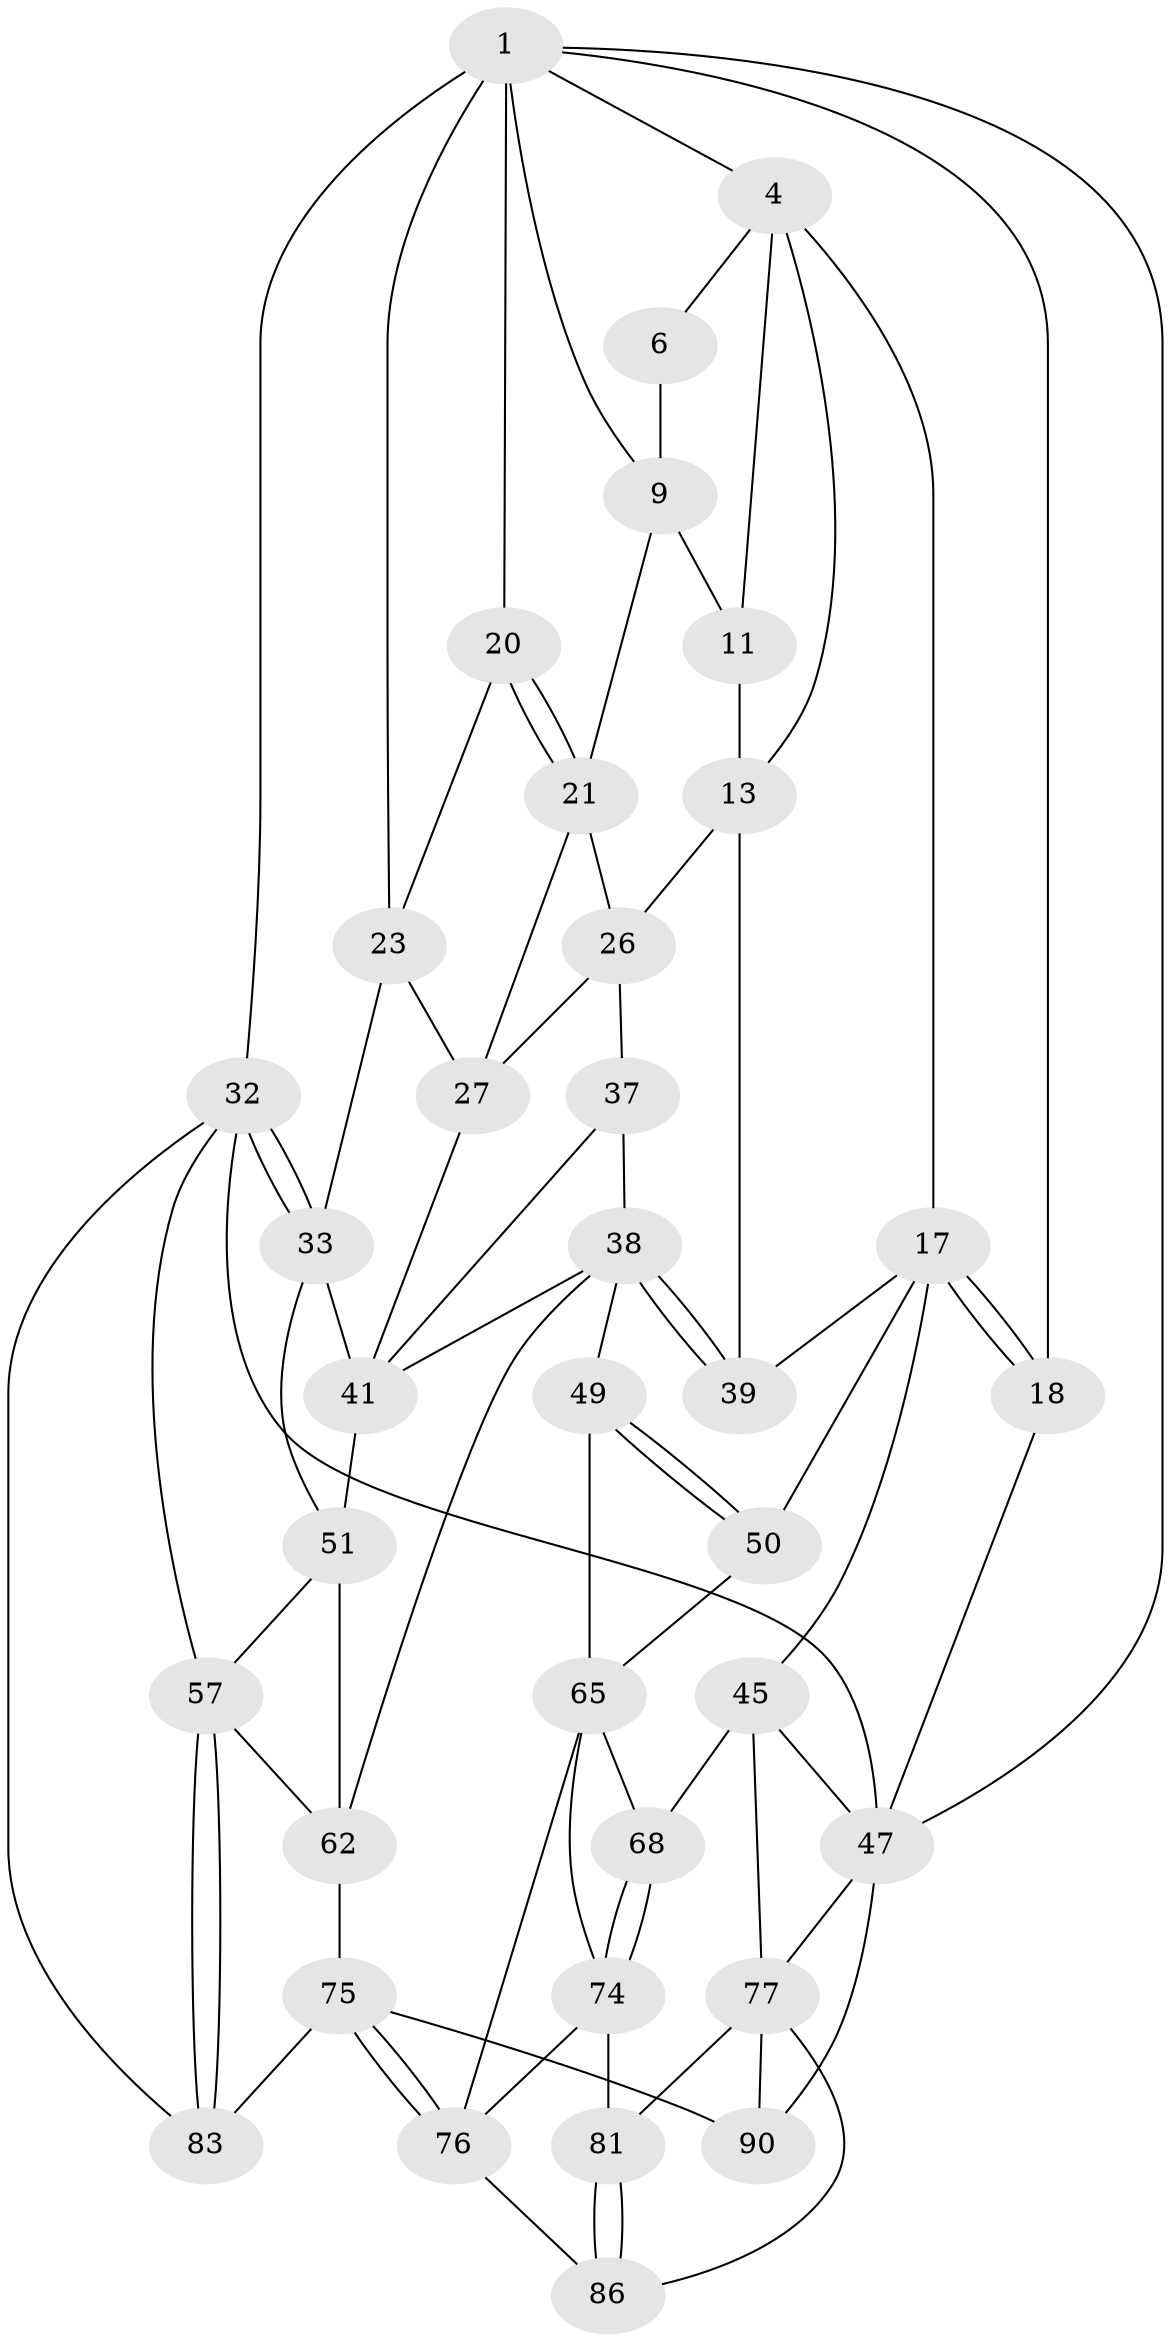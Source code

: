 // original degree distribution, {3: 0.02197802197802198, 5: 0.5494505494505495, 6: 0.1978021978021978, 4: 0.23076923076923078}
// Generated by graph-tools (version 1.1) at 2025/21/03/04/25 18:21:14]
// undirected, 36 vertices, 80 edges
graph export_dot {
graph [start="1"]
  node [color=gray90,style=filled];
  1 [pos="+0.637540829170317+0",super="+7+2"];
  4 [pos="+0.09882936855152928+0",super="+14+5"];
  6 [pos="+0.6256843882339042+0"];
  9 [pos="+0.6462081782928417+0.14813528166084997",super="+10+19"];
  11 [pos="+0.44198732578691124+0.18296991493219503",super="+12"];
  13 [pos="+0.3996849320739536+0.24174401278510008",super="+25"];
  17 [pos="+0.14082349970492428+0.2822247737301077",super="+40"];
  18 [pos="+0+0.31330892699825874"];
  20 [pos="+0.735030457934121+0.22884022299345722"];
  21 [pos="+0.6898284949071506+0.28333693386328135",super="+22"];
  23 [pos="+0.8545342142527557+0.24931172202396384",super="+24+30"];
  26 [pos="+0.5199761159704237+0.3079933099602228",super="+29"];
  27 [pos="+0.7365749577241495+0.37459787992401555",super="+28+31"];
  32 [pos="+1+0.4620538086903636",super="+56"];
  33 [pos="+0.9300476948982825+0.43973146317372447",super="+34"];
  37 [pos="+0.5653329418587215+0.49194311255435585"];
  38 [pos="+0.4642920120197689+0.475547838564824",super="+48"];
  39 [pos="+0.37557512838241813+0.31796118276346697"];
  41 [pos="+0.8219443851809703+0.5220202727470521",super="+42"];
  45 [pos="+0.09873519169134645+0.6200254361270776",super="+69+46"];
  47 [pos="+0+0.6582012577854033",super="+87"];
  49 [pos="+0.41414112335704617+0.6366157528890294",super="+64"];
  50 [pos="+0.40371349735925977+0.6425822592623814"];
  51 [pos="+0.8867932808284213+0.5401056418956756",super="+52+54"];
  57 [pos="+1+0.6984103961274063",super="+58"];
  62 [pos="+0.6877904976595396+0.7233329091883971",super="+71"];
  65 [pos="+0.49219940011778984+0.8232270107635473",super="+72+66"];
  68 [pos="+0.3312760365372268+0.6958496616361812"];
  74 [pos="+0.4346716450957268+0.8382552162032837",super="+80"];
  75 [pos="+0.6193589901003783+0.8801502728523634",super="+85"];
  76 [pos="+0.5851217940247696+0.8721274491834428",super="+82"];
  77 [pos="+0.2780728518557664+0.8631984412638699",super="+78"];
  81 [pos="+0.3360956699557781+0.8629120772981163"];
  83 [pos="+0.8346554851776357+1",super="+84"];
  86 [pos="+0.4287478609006455+0.9735166221721712"];
  90 [pos="+0.48926237398590056+1"];
  1 -- 20;
  1 -- 23;
  1 -- 9;
  1 -- 32 [weight=2];
  1 -- 18;
  1 -- 4;
  1 -- 47;
  4 -- 17;
  4 -- 13;
  4 -- 6;
  4 -- 11;
  6 -- 9;
  9 -- 11 [weight=2];
  9 -- 21;
  11 -- 13;
  13 -- 26;
  13 -- 39;
  17 -- 18;
  17 -- 18;
  17 -- 50;
  17 -- 45;
  17 -- 39;
  18 -- 47;
  20 -- 21;
  20 -- 21;
  20 -- 23;
  21 -- 26;
  21 -- 27;
  23 -- 27 [weight=2];
  23 -- 33;
  26 -- 27 [weight=2];
  26 -- 37;
  27 -- 41;
  32 -- 33;
  32 -- 33;
  32 -- 57;
  32 -- 83;
  32 -- 47;
  33 -- 51;
  33 -- 41;
  37 -- 38;
  37 -- 41;
  38 -- 39;
  38 -- 39;
  38 -- 62;
  38 -- 49 [weight=2];
  38 -- 41;
  41 -- 51 [weight=2];
  45 -- 77 [weight=2];
  45 -- 68;
  45 -- 47;
  47 -- 90;
  47 -- 77 [weight=2];
  49 -- 50;
  49 -- 50;
  49 -- 65;
  50 -- 65;
  51 -- 62;
  51 -- 57;
  57 -- 83 [weight=2];
  57 -- 83;
  57 -- 62;
  62 -- 75;
  65 -- 76;
  65 -- 68;
  65 -- 74;
  68 -- 74;
  68 -- 74;
  74 -- 81;
  74 -- 76;
  75 -- 76;
  75 -- 76;
  75 -- 90;
  75 -- 83;
  76 -- 86;
  77 -- 81;
  77 -- 86;
  77 -- 90;
  81 -- 86;
  81 -- 86;
}
